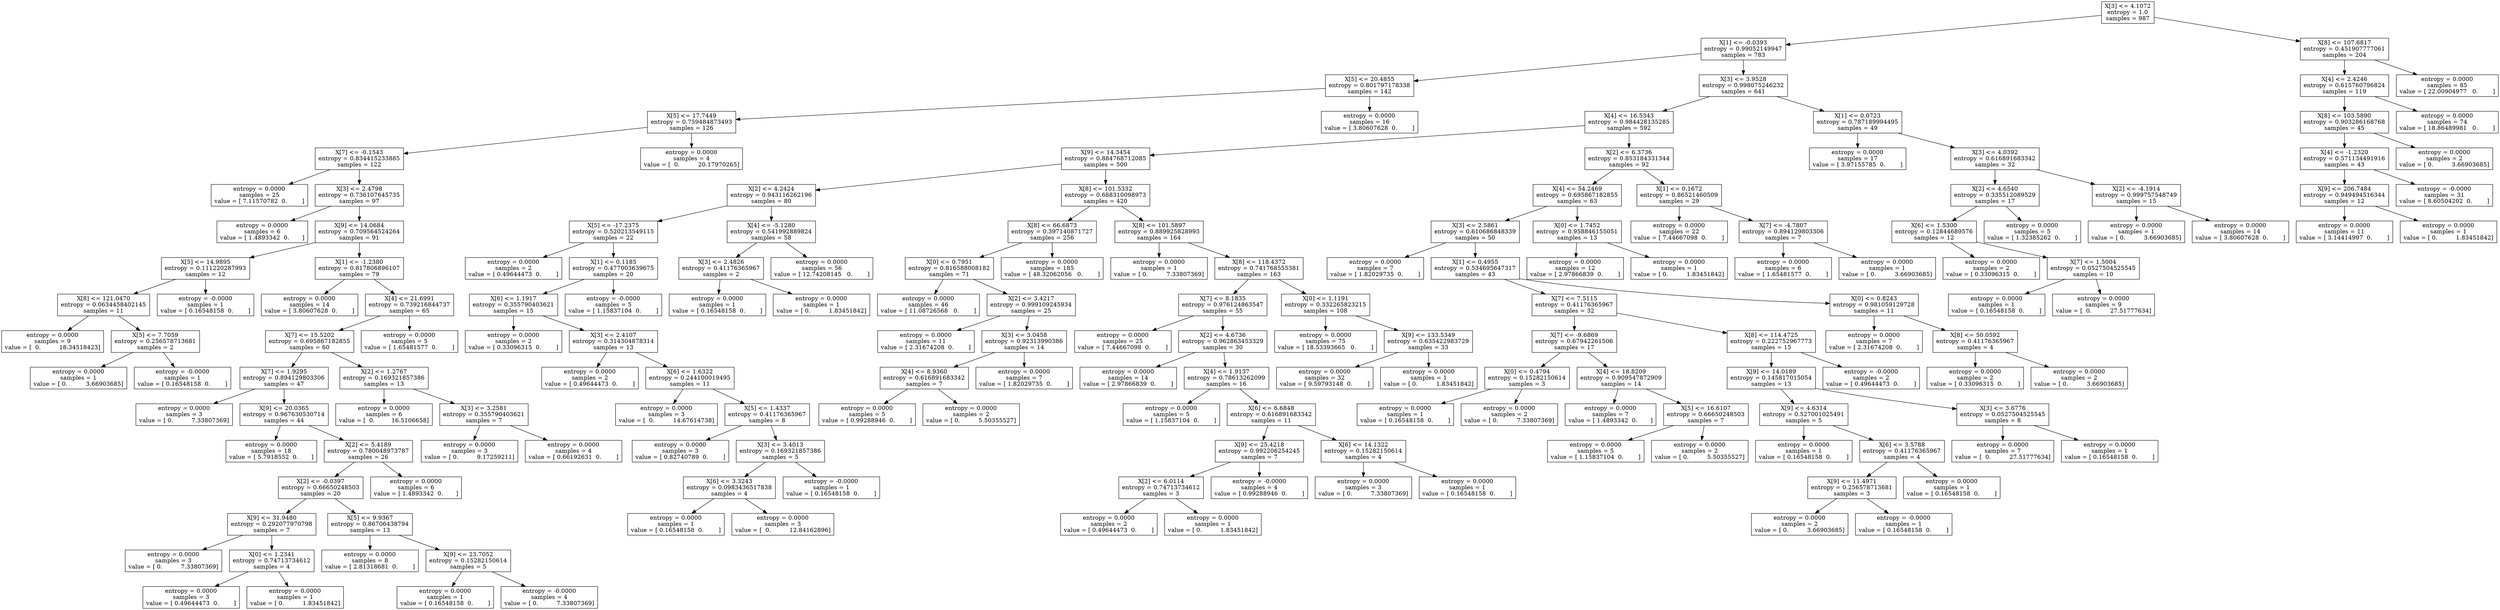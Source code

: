 digraph Tree {
0 [label="X[3] <= 4.1072\nentropy = 1.0\nsamples = 987", shape="box"] ;
1 [label="X[1] <= -0.0393\nentropy = 0.99052149947\nsamples = 783", shape="box"] ;
0 -> 1 ;
2 [label="X[5] <= 20.4855\nentropy = 0.801797178338\nsamples = 142", shape="box"] ;
1 -> 2 ;
3 [label="X[5] <= 17.7449\nentropy = 0.759484873493\nsamples = 126", shape="box"] ;
2 -> 3 ;
4 [label="X[7] <= -0.1543\nentropy = 0.834415233885\nsamples = 122", shape="box"] ;
3 -> 4 ;
5 [label="entropy = 0.0000\nsamples = 25\nvalue = [ 7.11570782  0.        ]", shape="box"] ;
4 -> 5 ;
6 [label="X[3] <= 2.4798\nentropy = 0.736107645735\nsamples = 97", shape="box"] ;
4 -> 6 ;
7 [label="entropy = 0.0000\nsamples = 6\nvalue = [ 1.4893342  0.       ]", shape="box"] ;
6 -> 7 ;
8 [label="X[9] <= 14.0684\nentropy = 0.709564524264\nsamples = 91", shape="box"] ;
6 -> 8 ;
9 [label="X[5] <= 14.9895\nentropy = 0.111220287993\nsamples = 12", shape="box"] ;
8 -> 9 ;
10 [label="X[8] <= 121.0470\nentropy = 0.0634458402145\nsamples = 11", shape="box"] ;
9 -> 10 ;
11 [label="entropy = 0.0000\nsamples = 9\nvalue = [  0.          18.34518423]", shape="box"] ;
10 -> 11 ;
12 [label="X[5] <= 7.7059\nentropy = 0.256578713681\nsamples = 2", shape="box"] ;
10 -> 12 ;
13 [label="entropy = 0.0000\nsamples = 1\nvalue = [ 0.          3.66903685]", shape="box"] ;
12 -> 13 ;
14 [label="entropy = -0.0000\nsamples = 1\nvalue = [ 0.16548158  0.        ]", shape="box"] ;
12 -> 14 ;
15 [label="entropy = -0.0000\nsamples = 1\nvalue = [ 0.16548158  0.        ]", shape="box"] ;
9 -> 15 ;
16 [label="X[1] <= -1.2380\nentropy = 0.817806896107\nsamples = 79", shape="box"] ;
8 -> 16 ;
17 [label="entropy = 0.0000\nsamples = 14\nvalue = [ 3.80607628  0.        ]", shape="box"] ;
16 -> 17 ;
18 [label="X[4] <= 21.6991\nentropy = 0.739216844737\nsamples = 65", shape="box"] ;
16 -> 18 ;
19 [label="X[7] <= 15.5202\nentropy = 0.695867182855\nsamples = 60", shape="box"] ;
18 -> 19 ;
20 [label="X[7] <= 1.9295\nentropy = 0.894129803306\nsamples = 47", shape="box"] ;
19 -> 20 ;
21 [label="entropy = 0.0000\nsamples = 3\nvalue = [ 0.          7.33807369]", shape="box"] ;
20 -> 21 ;
22 [label="X[9] <= 20.0365\nentropy = 0.967630530714\nsamples = 44", shape="box"] ;
20 -> 22 ;
23 [label="entropy = 0.0000\nsamples = 18\nvalue = [ 5.7918552  0.       ]", shape="box"] ;
22 -> 23 ;
24 [label="X[2] <= 5.4189\nentropy = 0.780048973787\nsamples = 26", shape="box"] ;
22 -> 24 ;
25 [label="X[2] <= -0.0397\nentropy = 0.66650248503\nsamples = 20", shape="box"] ;
24 -> 25 ;
26 [label="X[9] <= 31.9480\nentropy = 0.292077970798\nsamples = 7", shape="box"] ;
25 -> 26 ;
27 [label="entropy = 0.0000\nsamples = 3\nvalue = [ 0.          7.33807369]", shape="box"] ;
26 -> 27 ;
28 [label="X[0] <= 1.2341\nentropy = 0.74713734612\nsamples = 4", shape="box"] ;
26 -> 28 ;
29 [label="entropy = 0.0000\nsamples = 3\nvalue = [ 0.49644473  0.        ]", shape="box"] ;
28 -> 29 ;
30 [label="entropy = 0.0000\nsamples = 1\nvalue = [ 0.          1.83451842]", shape="box"] ;
28 -> 30 ;
31 [label="X[5] <= 9.9367\nentropy = 0.86706438794\nsamples = 13", shape="box"] ;
25 -> 31 ;
32 [label="entropy = 0.0000\nsamples = 8\nvalue = [ 2.81318681  0.        ]", shape="box"] ;
31 -> 32 ;
33 [label="X[9] <= 23.7052\nentropy = 0.15282150614\nsamples = 5", shape="box"] ;
31 -> 33 ;
34 [label="entropy = 0.0000\nsamples = 1\nvalue = [ 0.16548158  0.        ]", shape="box"] ;
33 -> 34 ;
35 [label="entropy = -0.0000\nsamples = 4\nvalue = [ 0.          7.33807369]", shape="box"] ;
33 -> 35 ;
36 [label="entropy = 0.0000\nsamples = 6\nvalue = [ 1.4893342  0.       ]", shape="box"] ;
24 -> 36 ;
37 [label="X[2] <= 1.2767\nentropy = 0.169321857386\nsamples = 13", shape="box"] ;
19 -> 37 ;
38 [label="entropy = 0.0000\nsamples = 6\nvalue = [  0.         16.5106658]", shape="box"] ;
37 -> 38 ;
39 [label="X[3] <= 3.2581\nentropy = 0.355790403621\nsamples = 7", shape="box"] ;
37 -> 39 ;
40 [label="entropy = 0.0000\nsamples = 3\nvalue = [ 0.          9.17259211]", shape="box"] ;
39 -> 40 ;
41 [label="entropy = 0.0000\nsamples = 4\nvalue = [ 0.66192631  0.        ]", shape="box"] ;
39 -> 41 ;
42 [label="entropy = 0.0000\nsamples = 5\nvalue = [ 1.65481577  0.        ]", shape="box"] ;
18 -> 42 ;
43 [label="entropy = 0.0000\nsamples = 4\nvalue = [  0.          20.17970265]", shape="box"] ;
3 -> 43 ;
44 [label="entropy = 0.0000\nsamples = 16\nvalue = [ 3.80607628  0.        ]", shape="box"] ;
2 -> 44 ;
45 [label="X[3] <= 3.9528\nentropy = 0.998075246232\nsamples = 641", shape="box"] ;
1 -> 45 ;
46 [label="X[4] <= 16.5343\nentropy = 0.984428135285\nsamples = 592", shape="box"] ;
45 -> 46 ;
47 [label="X[9] <= 14.3454\nentropy = 0.884768712085\nsamples = 500", shape="box"] ;
46 -> 47 ;
48 [label="X[2] <= 4.2424\nentropy = 0.943116262196\nsamples = 80", shape="box"] ;
47 -> 48 ;
49 [label="X[5] <= -17.2375\nentropy = 0.520213549115\nsamples = 22", shape="box"] ;
48 -> 49 ;
50 [label="entropy = 0.0000\nsamples = 2\nvalue = [ 0.49644473  0.        ]", shape="box"] ;
49 -> 50 ;
51 [label="X[1] <= 0.1185\nentropy = 0.477003639675\nsamples = 20", shape="box"] ;
49 -> 51 ;
52 [label="X[6] <= 1.1917\nentropy = 0.355790403621\nsamples = 15", shape="box"] ;
51 -> 52 ;
53 [label="entropy = 0.0000\nsamples = 2\nvalue = [ 0.33096315  0.        ]", shape="box"] ;
52 -> 53 ;
54 [label="X[3] <= 2.4107\nentropy = 0.314304878314\nsamples = 13", shape="box"] ;
52 -> 54 ;
55 [label="entropy = 0.0000\nsamples = 2\nvalue = [ 0.49644473  0.        ]", shape="box"] ;
54 -> 55 ;
56 [label="X[6] <= 1.6322\nentropy = 0.244100019495\nsamples = 11", shape="box"] ;
54 -> 56 ;
57 [label="entropy = 0.0000\nsamples = 3\nvalue = [  0.          14.67614738]", shape="box"] ;
56 -> 57 ;
58 [label="X[5] <= 1.4337\nentropy = 0.41176365967\nsamples = 8", shape="box"] ;
56 -> 58 ;
59 [label="entropy = 0.0000\nsamples = 3\nvalue = [ 0.82740789  0.        ]", shape="box"] ;
58 -> 59 ;
60 [label="X[3] <= 3.4013\nentropy = 0.169321857386\nsamples = 5", shape="box"] ;
58 -> 60 ;
61 [label="X[6] <= 3.3243\nentropy = 0.0983436517838\nsamples = 4", shape="box"] ;
60 -> 61 ;
62 [label="entropy = 0.0000\nsamples = 1\nvalue = [ 0.16548158  0.        ]", shape="box"] ;
61 -> 62 ;
63 [label="entropy = 0.0000\nsamples = 3\nvalue = [  0.          12.84162896]", shape="box"] ;
61 -> 63 ;
64 [label="entropy = -0.0000\nsamples = 1\nvalue = [ 0.16548158  0.        ]", shape="box"] ;
60 -> 64 ;
65 [label="entropy = -0.0000\nsamples = 5\nvalue = [ 1.15837104  0.        ]", shape="box"] ;
51 -> 65 ;
66 [label="X[4] <= -5.1280\nentropy = 0.541992889824\nsamples = 58", shape="box"] ;
48 -> 66 ;
67 [label="X[3] <= 2.4826\nentropy = 0.41176365967\nsamples = 2", shape="box"] ;
66 -> 67 ;
68 [label="entropy = 0.0000\nsamples = 1\nvalue = [ 0.16548158  0.        ]", shape="box"] ;
67 -> 68 ;
69 [label="entropy = 0.0000\nsamples = 1\nvalue = [ 0.          1.83451842]", shape="box"] ;
67 -> 69 ;
70 [label="entropy = 0.0000\nsamples = 56\nvalue = [ 12.74208145   0.        ]", shape="box"] ;
66 -> 70 ;
71 [label="X[8] <= 101.5332\nentropy = 0.688310098973\nsamples = 420", shape="box"] ;
47 -> 71 ;
72 [label="X[8] <= 66.6873\nentropy = 0.397140871727\nsamples = 256", shape="box"] ;
71 -> 72 ;
73 [label="X[0] <= 0.7951\nentropy = 0.816588008182\nsamples = 71", shape="box"] ;
72 -> 73 ;
74 [label="entropy = 0.0000\nsamples = 46\nvalue = [ 11.08726568   0.        ]", shape="box"] ;
73 -> 74 ;
75 [label="X[2] <= 3.4217\nentropy = 0.999109245934\nsamples = 25", shape="box"] ;
73 -> 75 ;
76 [label="entropy = 0.0000\nsamples = 11\nvalue = [ 2.31674208  0.        ]", shape="box"] ;
75 -> 76 ;
77 [label="X[3] <= 3.0458\nentropy = 0.92313990386\nsamples = 14", shape="box"] ;
75 -> 77 ;
78 [label="X[4] <= 8.9360\nentropy = 0.616891683342\nsamples = 7", shape="box"] ;
77 -> 78 ;
79 [label="entropy = 0.0000\nsamples = 5\nvalue = [ 0.99288946  0.        ]", shape="box"] ;
78 -> 79 ;
80 [label="entropy = 0.0000\nsamples = 2\nvalue = [ 0.          5.50355527]", shape="box"] ;
78 -> 80 ;
81 [label="entropy = 0.0000\nsamples = 7\nvalue = [ 1.82029735  0.        ]", shape="box"] ;
77 -> 81 ;
82 [label="entropy = 0.0000\nsamples = 185\nvalue = [ 48.32062056   0.        ]", shape="box"] ;
72 -> 82 ;
83 [label="X[8] <= 101.5897\nentropy = 0.889925828993\nsamples = 164", shape="box"] ;
71 -> 83 ;
84 [label="entropy = 0.0000\nsamples = 1\nvalue = [ 0.          7.33807369]", shape="box"] ;
83 -> 84 ;
85 [label="X[8] <= 118.4372\nentropy = 0.741768555381\nsamples = 163", shape="box"] ;
83 -> 85 ;
86 [label="X[7] <= 8.1835\nentropy = 0.976124863547\nsamples = 55", shape="box"] ;
85 -> 86 ;
87 [label="entropy = 0.0000\nsamples = 25\nvalue = [ 7.44667098  0.        ]", shape="box"] ;
86 -> 87 ;
88 [label="X[2] <= 4.6736\nentropy = 0.962863453329\nsamples = 30", shape="box"] ;
86 -> 88 ;
89 [label="entropy = 0.0000\nsamples = 14\nvalue = [ 2.97866839  0.        ]", shape="box"] ;
88 -> 89 ;
90 [label="X[4] <= 1.9137\nentropy = 0.78613262099\nsamples = 16", shape="box"] ;
88 -> 90 ;
91 [label="entropy = 0.0000\nsamples = 5\nvalue = [ 1.15837104  0.        ]", shape="box"] ;
90 -> 91 ;
92 [label="X[6] <= 6.6848\nentropy = 0.616891683342\nsamples = 11", shape="box"] ;
90 -> 92 ;
93 [label="X[9] <= 25.4218\nentropy = 0.992206254245\nsamples = 7", shape="box"] ;
92 -> 93 ;
94 [label="X[2] <= 6.0114\nentropy = 0.74713734612\nsamples = 3", shape="box"] ;
93 -> 94 ;
95 [label="entropy = 0.0000\nsamples = 2\nvalue = [ 0.49644473  0.        ]", shape="box"] ;
94 -> 95 ;
96 [label="entropy = 0.0000\nsamples = 1\nvalue = [ 0.          1.83451842]", shape="box"] ;
94 -> 96 ;
97 [label="entropy = -0.0000\nsamples = 4\nvalue = [ 0.99288946  0.        ]", shape="box"] ;
93 -> 97 ;
98 [label="X[6] <= 14.1322\nentropy = 0.15282150614\nsamples = 4", shape="box"] ;
92 -> 98 ;
99 [label="entropy = 0.0000\nsamples = 3\nvalue = [ 0.          7.33807369]", shape="box"] ;
98 -> 99 ;
100 [label="entropy = 0.0000\nsamples = 1\nvalue = [ 0.16548158  0.        ]", shape="box"] ;
98 -> 100 ;
101 [label="X[0] <= 1.1191\nentropy = 0.332265823215\nsamples = 108", shape="box"] ;
85 -> 101 ;
102 [label="entropy = 0.0000\nsamples = 75\nvalue = [ 18.53393665   0.        ]", shape="box"] ;
101 -> 102 ;
103 [label="X[9] <= 133.5349\nentropy = 0.635422983729\nsamples = 33", shape="box"] ;
101 -> 103 ;
104 [label="entropy = 0.0000\nsamples = 32\nvalue = [ 9.59793148  0.        ]", shape="box"] ;
103 -> 104 ;
105 [label="entropy = 0.0000\nsamples = 1\nvalue = [ 0.          1.83451842]", shape="box"] ;
103 -> 105 ;
106 [label="X[2] <= 6.3736\nentropy = 0.853184331344\nsamples = 92", shape="box"] ;
46 -> 106 ;
107 [label="X[4] <= 54.2469\nentropy = 0.695867182855\nsamples = 63", shape="box"] ;
106 -> 107 ;
108 [label="X[3] <= 2.5861\nentropy = 0.610686848339\nsamples = 50", shape="box"] ;
107 -> 108 ;
109 [label="entropy = 0.0000\nsamples = 7\nvalue = [ 1.82029735  0.        ]", shape="box"] ;
108 -> 109 ;
110 [label="X[1] <= 0.4955\nentropy = 0.534695647317\nsamples = 43", shape="box"] ;
108 -> 110 ;
111 [label="X[7] <= 7.5115\nentropy = 0.41176365967\nsamples = 32", shape="box"] ;
110 -> 111 ;
112 [label="X[7] <= -9.6869\nentropy = 0.67942261506\nsamples = 17", shape="box"] ;
111 -> 112 ;
113 [label="X[0] <= 0.4794\nentropy = 0.15282150614\nsamples = 3", shape="box"] ;
112 -> 113 ;
114 [label="entropy = 0.0000\nsamples = 1\nvalue = [ 0.16548158  0.        ]", shape="box"] ;
113 -> 114 ;
115 [label="entropy = 0.0000\nsamples = 2\nvalue = [ 0.          7.33807369]", shape="box"] ;
113 -> 115 ;
116 [label="X[4] <= 18.8209\nentropy = 0.909547872909\nsamples = 14", shape="box"] ;
112 -> 116 ;
117 [label="entropy = 0.0000\nsamples = 7\nvalue = [ 1.4893342  0.       ]", shape="box"] ;
116 -> 117 ;
118 [label="X[5] <= 16.6107\nentropy = 0.66650248503\nsamples = 7", shape="box"] ;
116 -> 118 ;
119 [label="entropy = 0.0000\nsamples = 5\nvalue = [ 1.15837104  0.        ]", shape="box"] ;
118 -> 119 ;
120 [label="entropy = 0.0000\nsamples = 2\nvalue = [ 0.          5.50355527]", shape="box"] ;
118 -> 120 ;
121 [label="X[8] <= 114.4725\nentropy = 0.222752967773\nsamples = 15", shape="box"] ;
111 -> 121 ;
122 [label="X[9] <= 14.0189\nentropy = 0.145817015054\nsamples = 13", shape="box"] ;
121 -> 122 ;
123 [label="X[9] <= 4.6314\nentropy = 0.527001025491\nsamples = 5", shape="box"] ;
122 -> 123 ;
124 [label="entropy = 0.0000\nsamples = 1\nvalue = [ 0.16548158  0.        ]", shape="box"] ;
123 -> 124 ;
125 [label="X[6] <= 3.5788\nentropy = 0.41176365967\nsamples = 4", shape="box"] ;
123 -> 125 ;
126 [label="X[9] <= 11.4971\nentropy = 0.256578713681\nsamples = 3", shape="box"] ;
125 -> 126 ;
127 [label="entropy = 0.0000\nsamples = 2\nvalue = [ 0.          3.66903685]", shape="box"] ;
126 -> 127 ;
128 [label="entropy = -0.0000\nsamples = 1\nvalue = [ 0.16548158  0.        ]", shape="box"] ;
126 -> 128 ;
129 [label="entropy = 0.0000\nsamples = 1\nvalue = [ 0.16548158  0.        ]", shape="box"] ;
125 -> 129 ;
130 [label="X[3] <= 3.6776\nentropy = 0.0527504525545\nsamples = 8", shape="box"] ;
122 -> 130 ;
131 [label="entropy = 0.0000\nsamples = 7\nvalue = [  0.          27.51777634]", shape="box"] ;
130 -> 131 ;
132 [label="entropy = 0.0000\nsamples = 1\nvalue = [ 0.16548158  0.        ]", shape="box"] ;
130 -> 132 ;
133 [label="entropy = -0.0000\nsamples = 2\nvalue = [ 0.49644473  0.        ]", shape="box"] ;
121 -> 133 ;
134 [label="X[0] <= 0.8243\nentropy = 0.981059129728\nsamples = 11", shape="box"] ;
110 -> 134 ;
135 [label="entropy = 0.0000\nsamples = 7\nvalue = [ 2.31674208  0.        ]", shape="box"] ;
134 -> 135 ;
136 [label="X[8] <= 50.0592\nentropy = 0.41176365967\nsamples = 4", shape="box"] ;
134 -> 136 ;
137 [label="entropy = 0.0000\nsamples = 2\nvalue = [ 0.33096315  0.        ]", shape="box"] ;
136 -> 137 ;
138 [label="entropy = 0.0000\nsamples = 2\nvalue = [ 0.          3.66903685]", shape="box"] ;
136 -> 138 ;
139 [label="X[0] <= 1.7452\nentropy = 0.958846155051\nsamples = 13", shape="box"] ;
107 -> 139 ;
140 [label="entropy = 0.0000\nsamples = 12\nvalue = [ 2.97866839  0.        ]", shape="box"] ;
139 -> 140 ;
141 [label="entropy = 0.0000\nsamples = 1\nvalue = [ 0.          1.83451842]", shape="box"] ;
139 -> 141 ;
142 [label="X[1] <= 0.1672\nentropy = 0.86521460509\nsamples = 29", shape="box"] ;
106 -> 142 ;
143 [label="entropy = 0.0000\nsamples = 22\nvalue = [ 7.44667098  0.        ]", shape="box"] ;
142 -> 143 ;
144 [label="X[7] <= -4.7807\nentropy = 0.894129803306\nsamples = 7", shape="box"] ;
142 -> 144 ;
145 [label="entropy = 0.0000\nsamples = 6\nvalue = [ 1.65481577  0.        ]", shape="box"] ;
144 -> 145 ;
146 [label="entropy = 0.0000\nsamples = 1\nvalue = [ 0.          3.66903685]", shape="box"] ;
144 -> 146 ;
147 [label="X[1] <= 0.0723\nentropy = 0.787189994495\nsamples = 49", shape="box"] ;
45 -> 147 ;
148 [label="entropy = 0.0000\nsamples = 17\nvalue = [ 3.97155785  0.        ]", shape="box"] ;
147 -> 148 ;
149 [label="X[3] <= 4.0392\nentropy = 0.616891683342\nsamples = 32", shape="box"] ;
147 -> 149 ;
150 [label="X[2] <= 4.6540\nentropy = 0.335512089529\nsamples = 17", shape="box"] ;
149 -> 150 ;
151 [label="X[6] <= 1.5300\nentropy = 0.12844689576\nsamples = 12", shape="box"] ;
150 -> 151 ;
152 [label="entropy = 0.0000\nsamples = 2\nvalue = [ 0.33096315  0.        ]", shape="box"] ;
151 -> 152 ;
153 [label="X[7] <= 1.5004\nentropy = 0.0527504525545\nsamples = 10", shape="box"] ;
151 -> 153 ;
154 [label="entropy = 0.0000\nsamples = 1\nvalue = [ 0.16548158  0.        ]", shape="box"] ;
153 -> 154 ;
155 [label="entropy = 0.0000\nsamples = 9\nvalue = [  0.          27.51777634]", shape="box"] ;
153 -> 155 ;
156 [label="entropy = 0.0000\nsamples = 5\nvalue = [ 1.32385262  0.        ]", shape="box"] ;
150 -> 156 ;
157 [label="X[2] <= -4.1914\nentropy = 0.999757548749\nsamples = 15", shape="box"] ;
149 -> 157 ;
158 [label="entropy = 0.0000\nsamples = 1\nvalue = [ 0.          3.66903685]", shape="box"] ;
157 -> 158 ;
159 [label="entropy = 0.0000\nsamples = 14\nvalue = [ 3.80607628  0.        ]", shape="box"] ;
157 -> 159 ;
160 [label="X[8] <= 107.6817\nentropy = 0.451907777061\nsamples = 204", shape="box"] ;
0 -> 160 ;
161 [label="X[4] <= 2.4246\nentropy = 0.615760796824\nsamples = 119", shape="box"] ;
160 -> 161 ;
162 [label="X[8] <= 103.5890\nentropy = 0.903286168768\nsamples = 45", shape="box"] ;
161 -> 162 ;
163 [label="X[4] <= -1.2320\nentropy = 0.571134491916\nsamples = 43", shape="box"] ;
162 -> 163 ;
164 [label="X[9] <= 206.7484\nentropy = 0.949494516344\nsamples = 12", shape="box"] ;
163 -> 164 ;
165 [label="entropy = 0.0000\nsamples = 11\nvalue = [ 3.14414997  0.        ]", shape="box"] ;
164 -> 165 ;
166 [label="entropy = 0.0000\nsamples = 1\nvalue = [ 0.          1.83451842]", shape="box"] ;
164 -> 166 ;
167 [label="entropy = -0.0000\nsamples = 31\nvalue = [ 8.60504202  0.        ]", shape="box"] ;
163 -> 167 ;
168 [label="entropy = 0.0000\nsamples = 2\nvalue = [ 0.          3.66903685]", shape="box"] ;
162 -> 168 ;
169 [label="entropy = 0.0000\nsamples = 74\nvalue = [ 18.86489981   0.        ]", shape="box"] ;
161 -> 169 ;
170 [label="entropy = 0.0000\nsamples = 85\nvalue = [ 22.00904977   0.        ]", shape="box"] ;
160 -> 170 ;
}